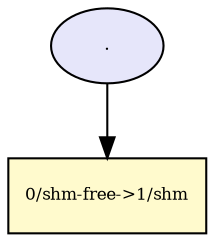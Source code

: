 digraph RGL__DirectedAdjacencyGraph {2[fontsize = 8,label = ".",shape = ellipse, fillcolor="#e6e6fa", style = filled]

2 -> 0[fontsize = 8, color="#000000"]

0[fontsize = 8,label = "0/shm-free->1/shm",shape = rectangle, fillcolor="#fffacd", style = filled]

}